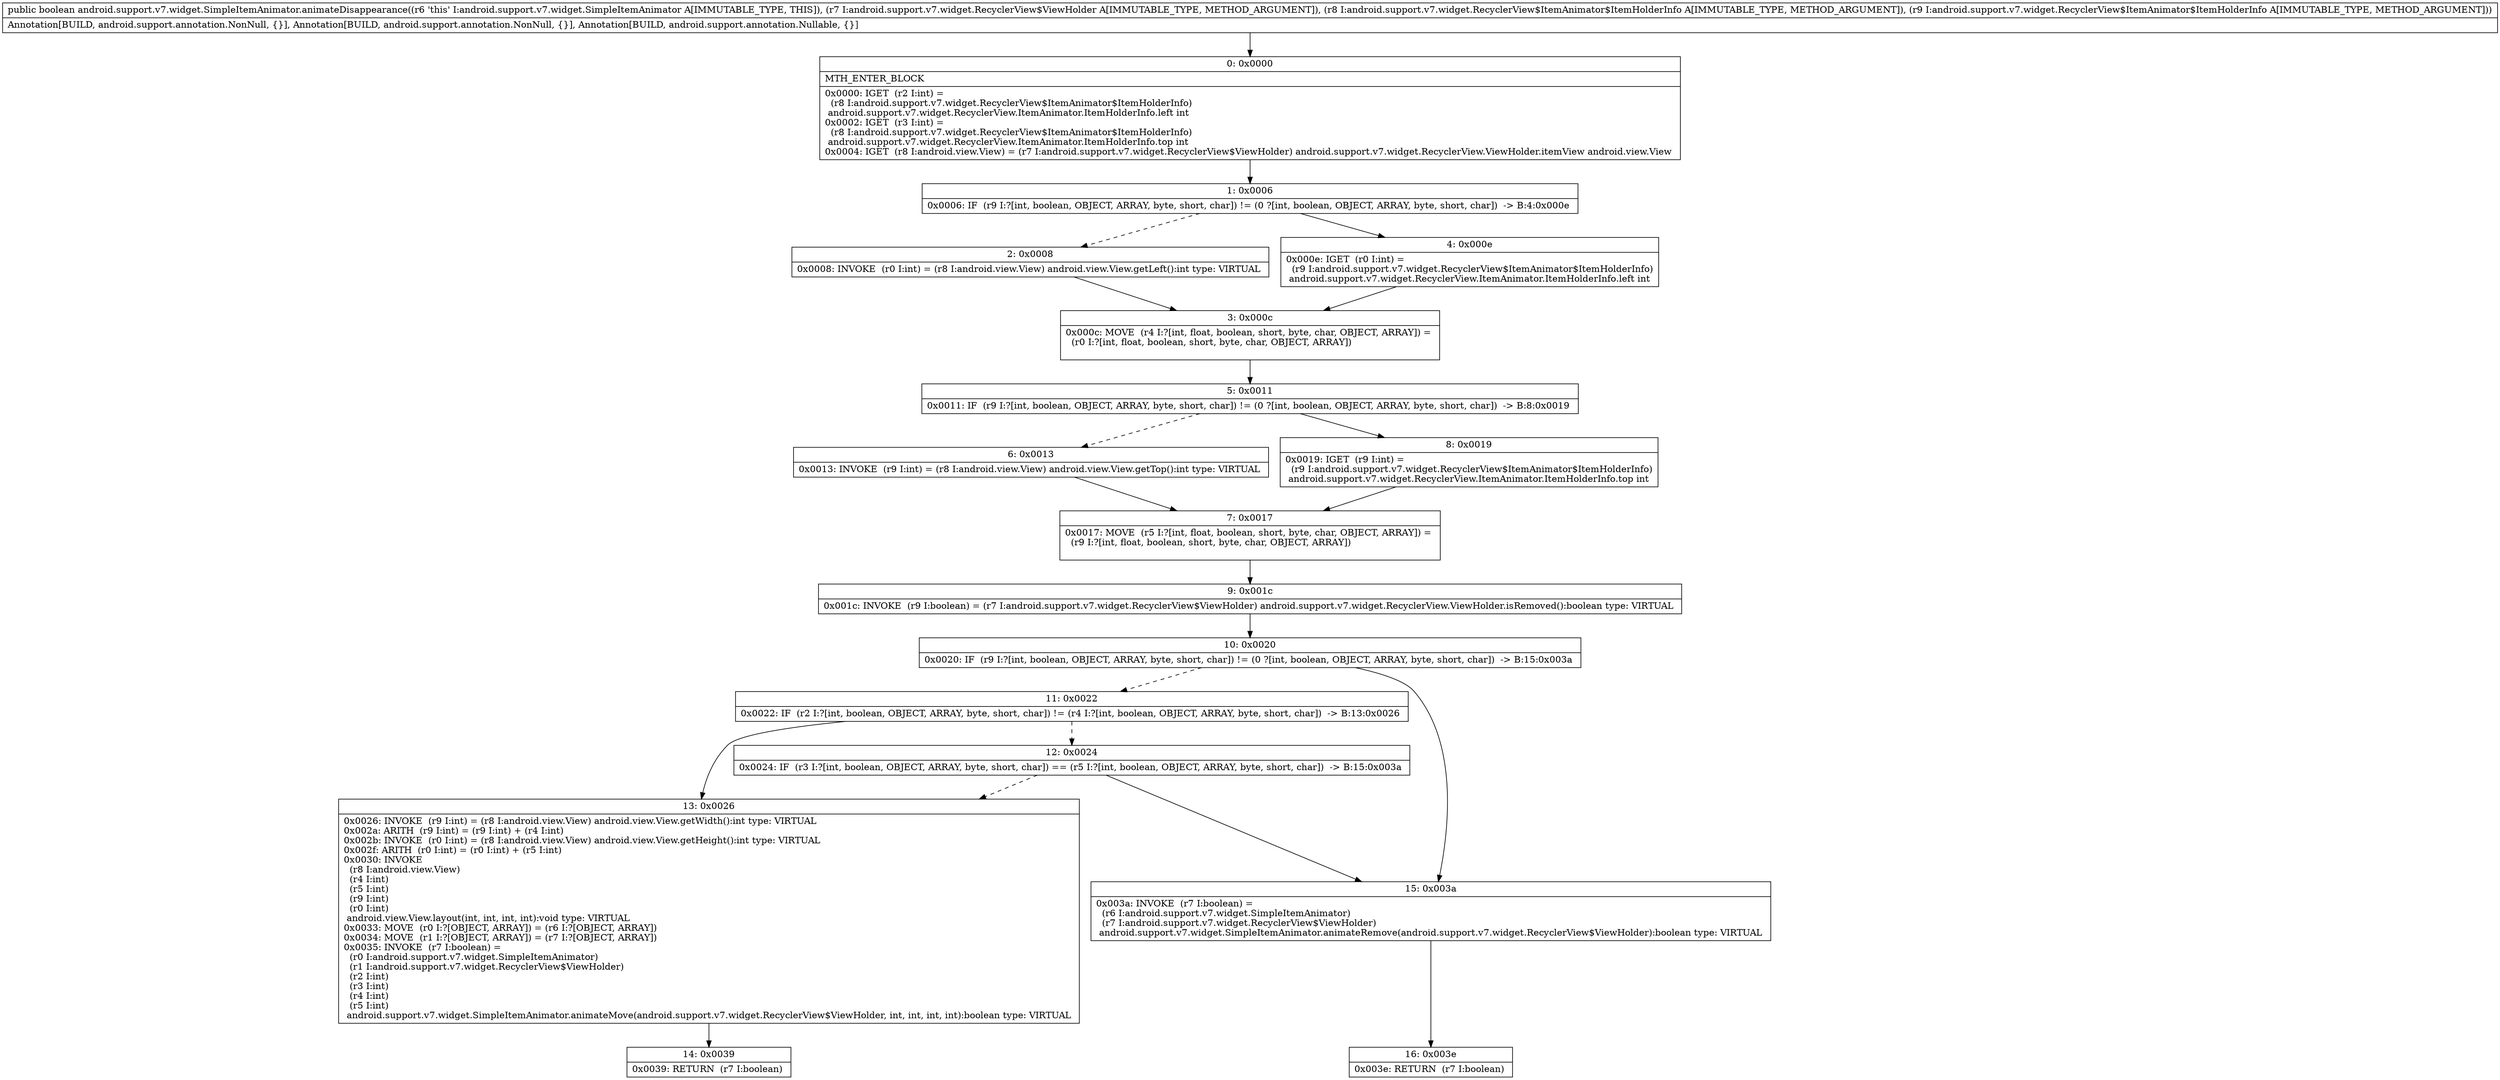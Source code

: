 digraph "CFG forandroid.support.v7.widget.SimpleItemAnimator.animateDisappearance(Landroid\/support\/v7\/widget\/RecyclerView$ViewHolder;Landroid\/support\/v7\/widget\/RecyclerView$ItemAnimator$ItemHolderInfo;Landroid\/support\/v7\/widget\/RecyclerView$ItemAnimator$ItemHolderInfo;)Z" {
Node_0 [shape=record,label="{0\:\ 0x0000|MTH_ENTER_BLOCK\l|0x0000: IGET  (r2 I:int) = \l  (r8 I:android.support.v7.widget.RecyclerView$ItemAnimator$ItemHolderInfo)\l android.support.v7.widget.RecyclerView.ItemAnimator.ItemHolderInfo.left int \l0x0002: IGET  (r3 I:int) = \l  (r8 I:android.support.v7.widget.RecyclerView$ItemAnimator$ItemHolderInfo)\l android.support.v7.widget.RecyclerView.ItemAnimator.ItemHolderInfo.top int \l0x0004: IGET  (r8 I:android.view.View) = (r7 I:android.support.v7.widget.RecyclerView$ViewHolder) android.support.v7.widget.RecyclerView.ViewHolder.itemView android.view.View \l}"];
Node_1 [shape=record,label="{1\:\ 0x0006|0x0006: IF  (r9 I:?[int, boolean, OBJECT, ARRAY, byte, short, char]) != (0 ?[int, boolean, OBJECT, ARRAY, byte, short, char])  \-\> B:4:0x000e \l}"];
Node_2 [shape=record,label="{2\:\ 0x0008|0x0008: INVOKE  (r0 I:int) = (r8 I:android.view.View) android.view.View.getLeft():int type: VIRTUAL \l}"];
Node_3 [shape=record,label="{3\:\ 0x000c|0x000c: MOVE  (r4 I:?[int, float, boolean, short, byte, char, OBJECT, ARRAY]) = \l  (r0 I:?[int, float, boolean, short, byte, char, OBJECT, ARRAY])\l \l}"];
Node_4 [shape=record,label="{4\:\ 0x000e|0x000e: IGET  (r0 I:int) = \l  (r9 I:android.support.v7.widget.RecyclerView$ItemAnimator$ItemHolderInfo)\l android.support.v7.widget.RecyclerView.ItemAnimator.ItemHolderInfo.left int \l}"];
Node_5 [shape=record,label="{5\:\ 0x0011|0x0011: IF  (r9 I:?[int, boolean, OBJECT, ARRAY, byte, short, char]) != (0 ?[int, boolean, OBJECT, ARRAY, byte, short, char])  \-\> B:8:0x0019 \l}"];
Node_6 [shape=record,label="{6\:\ 0x0013|0x0013: INVOKE  (r9 I:int) = (r8 I:android.view.View) android.view.View.getTop():int type: VIRTUAL \l}"];
Node_7 [shape=record,label="{7\:\ 0x0017|0x0017: MOVE  (r5 I:?[int, float, boolean, short, byte, char, OBJECT, ARRAY]) = \l  (r9 I:?[int, float, boolean, short, byte, char, OBJECT, ARRAY])\l \l}"];
Node_8 [shape=record,label="{8\:\ 0x0019|0x0019: IGET  (r9 I:int) = \l  (r9 I:android.support.v7.widget.RecyclerView$ItemAnimator$ItemHolderInfo)\l android.support.v7.widget.RecyclerView.ItemAnimator.ItemHolderInfo.top int \l}"];
Node_9 [shape=record,label="{9\:\ 0x001c|0x001c: INVOKE  (r9 I:boolean) = (r7 I:android.support.v7.widget.RecyclerView$ViewHolder) android.support.v7.widget.RecyclerView.ViewHolder.isRemoved():boolean type: VIRTUAL \l}"];
Node_10 [shape=record,label="{10\:\ 0x0020|0x0020: IF  (r9 I:?[int, boolean, OBJECT, ARRAY, byte, short, char]) != (0 ?[int, boolean, OBJECT, ARRAY, byte, short, char])  \-\> B:15:0x003a \l}"];
Node_11 [shape=record,label="{11\:\ 0x0022|0x0022: IF  (r2 I:?[int, boolean, OBJECT, ARRAY, byte, short, char]) != (r4 I:?[int, boolean, OBJECT, ARRAY, byte, short, char])  \-\> B:13:0x0026 \l}"];
Node_12 [shape=record,label="{12\:\ 0x0024|0x0024: IF  (r3 I:?[int, boolean, OBJECT, ARRAY, byte, short, char]) == (r5 I:?[int, boolean, OBJECT, ARRAY, byte, short, char])  \-\> B:15:0x003a \l}"];
Node_13 [shape=record,label="{13\:\ 0x0026|0x0026: INVOKE  (r9 I:int) = (r8 I:android.view.View) android.view.View.getWidth():int type: VIRTUAL \l0x002a: ARITH  (r9 I:int) = (r9 I:int) + (r4 I:int) \l0x002b: INVOKE  (r0 I:int) = (r8 I:android.view.View) android.view.View.getHeight():int type: VIRTUAL \l0x002f: ARITH  (r0 I:int) = (r0 I:int) + (r5 I:int) \l0x0030: INVOKE  \l  (r8 I:android.view.View)\l  (r4 I:int)\l  (r5 I:int)\l  (r9 I:int)\l  (r0 I:int)\l android.view.View.layout(int, int, int, int):void type: VIRTUAL \l0x0033: MOVE  (r0 I:?[OBJECT, ARRAY]) = (r6 I:?[OBJECT, ARRAY]) \l0x0034: MOVE  (r1 I:?[OBJECT, ARRAY]) = (r7 I:?[OBJECT, ARRAY]) \l0x0035: INVOKE  (r7 I:boolean) = \l  (r0 I:android.support.v7.widget.SimpleItemAnimator)\l  (r1 I:android.support.v7.widget.RecyclerView$ViewHolder)\l  (r2 I:int)\l  (r3 I:int)\l  (r4 I:int)\l  (r5 I:int)\l android.support.v7.widget.SimpleItemAnimator.animateMove(android.support.v7.widget.RecyclerView$ViewHolder, int, int, int, int):boolean type: VIRTUAL \l}"];
Node_14 [shape=record,label="{14\:\ 0x0039|0x0039: RETURN  (r7 I:boolean) \l}"];
Node_15 [shape=record,label="{15\:\ 0x003a|0x003a: INVOKE  (r7 I:boolean) = \l  (r6 I:android.support.v7.widget.SimpleItemAnimator)\l  (r7 I:android.support.v7.widget.RecyclerView$ViewHolder)\l android.support.v7.widget.SimpleItemAnimator.animateRemove(android.support.v7.widget.RecyclerView$ViewHolder):boolean type: VIRTUAL \l}"];
Node_16 [shape=record,label="{16\:\ 0x003e|0x003e: RETURN  (r7 I:boolean) \l}"];
MethodNode[shape=record,label="{public boolean android.support.v7.widget.SimpleItemAnimator.animateDisappearance((r6 'this' I:android.support.v7.widget.SimpleItemAnimator A[IMMUTABLE_TYPE, THIS]), (r7 I:android.support.v7.widget.RecyclerView$ViewHolder A[IMMUTABLE_TYPE, METHOD_ARGUMENT]), (r8 I:android.support.v7.widget.RecyclerView$ItemAnimator$ItemHolderInfo A[IMMUTABLE_TYPE, METHOD_ARGUMENT]), (r9 I:android.support.v7.widget.RecyclerView$ItemAnimator$ItemHolderInfo A[IMMUTABLE_TYPE, METHOD_ARGUMENT]))  | Annotation[BUILD, android.support.annotation.NonNull, \{\}], Annotation[BUILD, android.support.annotation.NonNull, \{\}], Annotation[BUILD, android.support.annotation.Nullable, \{\}]\l}"];
MethodNode -> Node_0;
Node_0 -> Node_1;
Node_1 -> Node_2[style=dashed];
Node_1 -> Node_4;
Node_2 -> Node_3;
Node_3 -> Node_5;
Node_4 -> Node_3;
Node_5 -> Node_6[style=dashed];
Node_5 -> Node_8;
Node_6 -> Node_7;
Node_7 -> Node_9;
Node_8 -> Node_7;
Node_9 -> Node_10;
Node_10 -> Node_11[style=dashed];
Node_10 -> Node_15;
Node_11 -> Node_12[style=dashed];
Node_11 -> Node_13;
Node_12 -> Node_13[style=dashed];
Node_12 -> Node_15;
Node_13 -> Node_14;
Node_15 -> Node_16;
}

